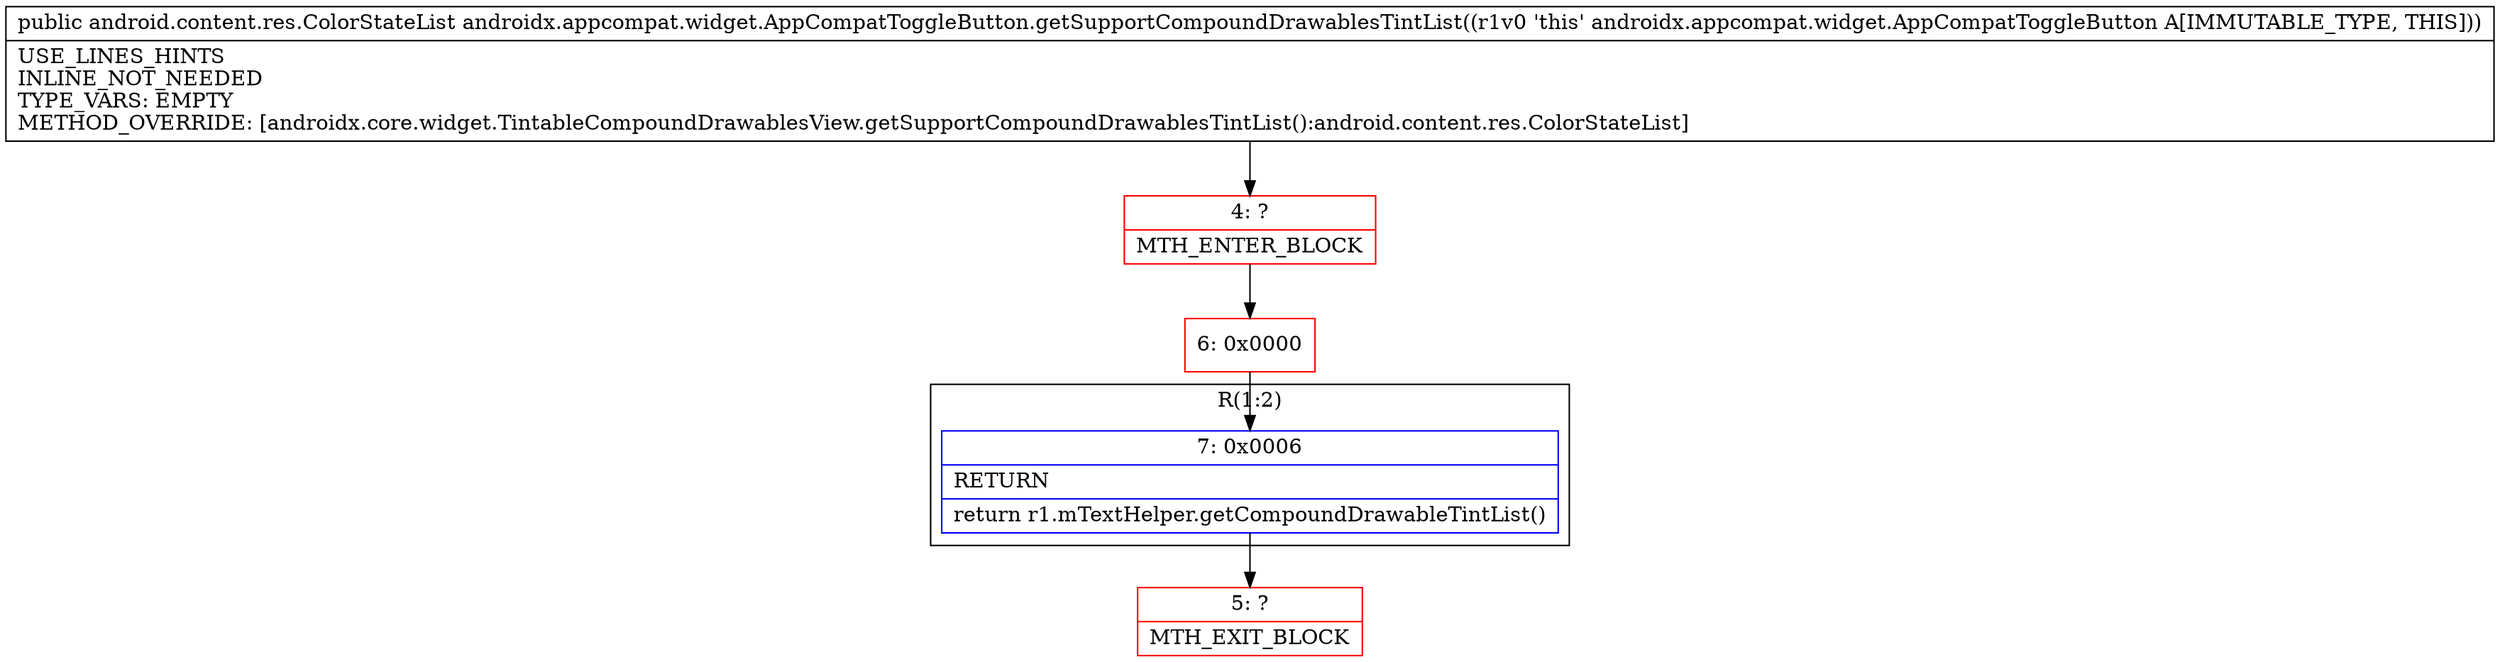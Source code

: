 digraph "CFG forandroidx.appcompat.widget.AppCompatToggleButton.getSupportCompoundDrawablesTintList()Landroid\/content\/res\/ColorStateList;" {
subgraph cluster_Region_1088415308 {
label = "R(1:2)";
node [shape=record,color=blue];
Node_7 [shape=record,label="{7\:\ 0x0006|RETURN\l|return r1.mTextHelper.getCompoundDrawableTintList()\l}"];
}
Node_4 [shape=record,color=red,label="{4\:\ ?|MTH_ENTER_BLOCK\l}"];
Node_6 [shape=record,color=red,label="{6\:\ 0x0000}"];
Node_5 [shape=record,color=red,label="{5\:\ ?|MTH_EXIT_BLOCK\l}"];
MethodNode[shape=record,label="{public android.content.res.ColorStateList androidx.appcompat.widget.AppCompatToggleButton.getSupportCompoundDrawablesTintList((r1v0 'this' androidx.appcompat.widget.AppCompatToggleButton A[IMMUTABLE_TYPE, THIS]))  | USE_LINES_HINTS\lINLINE_NOT_NEEDED\lTYPE_VARS: EMPTY\lMETHOD_OVERRIDE: [androidx.core.widget.TintableCompoundDrawablesView.getSupportCompoundDrawablesTintList():android.content.res.ColorStateList]\l}"];
MethodNode -> Node_4;Node_7 -> Node_5;
Node_4 -> Node_6;
Node_6 -> Node_7;
}

